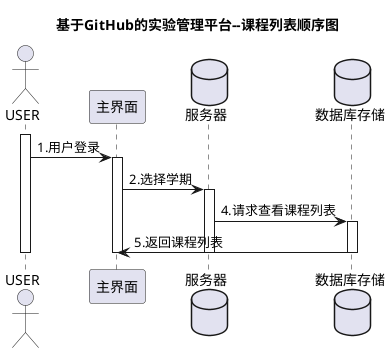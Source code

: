 @startuml
title 基于GitHub的实验管理平台--课程列表顺序图
actor USER
activate USER
USER -> 主界面: 1.用户登录
activate 主界面
database 服务器
database 数据库存储
主界面->服务器:2.选择学期
activate 服务器
服务器-> 数据库存储:4.请求查看课程列表
activate 数据库存储
数据库存储->主界面:5.返回课程列表
deactivate 数据库存储
deactivate 服务器
deactivate 主界面
deactivate USER
@enduml